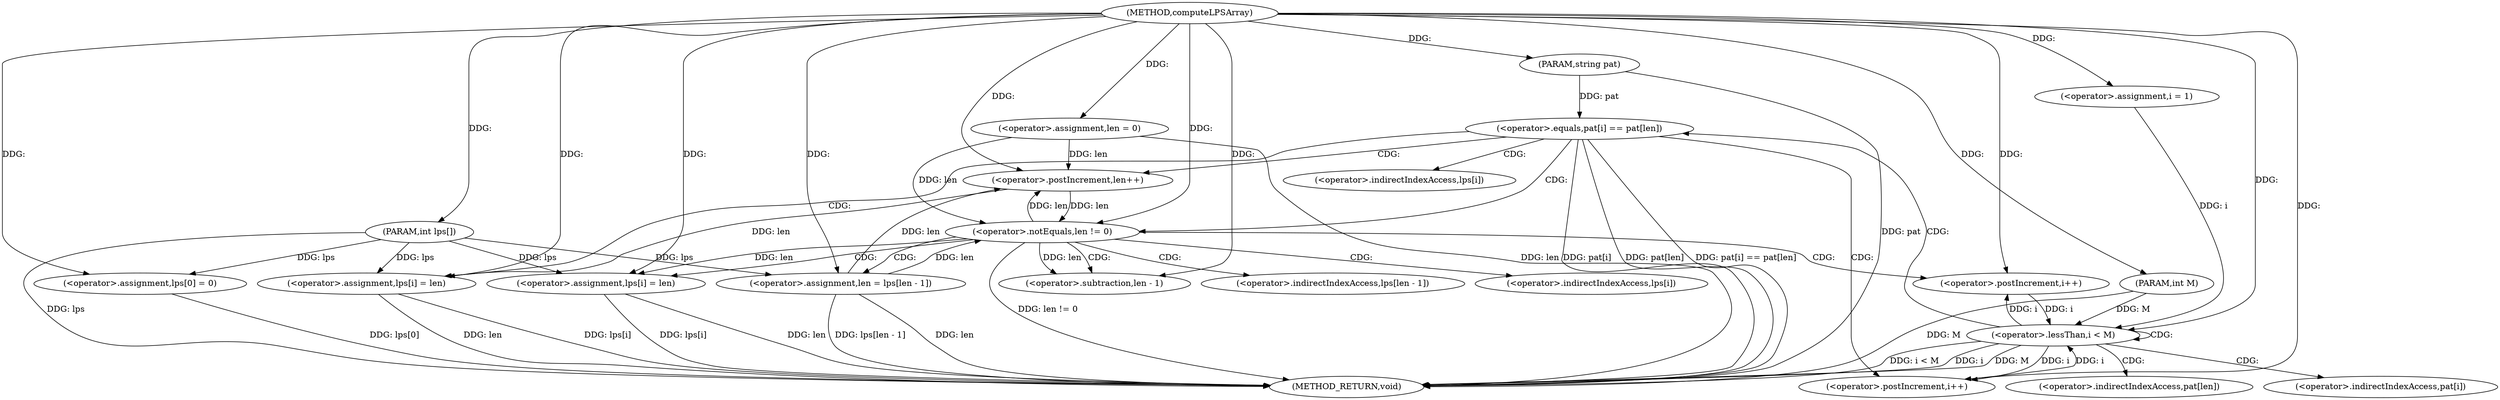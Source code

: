 digraph "computeLPSArray" {  
"1000461" [label = "(METHOD,computeLPSArray)" ]
"1000525" [label = "(METHOD_RETURN,void)" ]
"1000462" [label = "(PARAM,string pat)" ]
"1000463" [label = "(PARAM,int M)" ]
"1000464" [label = "(PARAM,int lps[])" ]
"1000467" [label = "(<operator>.assignment,len = 0)" ]
"1000471" [label = "(<operator>.assignment,i = 1)" ]
"1000474" [label = "(<operator>.assignment,lps[0] = 0)" ]
"1000480" [label = "(<operator>.lessThan,i < M)" ]
"1000485" [label = "(<operator>.equals,pat[i] == pat[len])" ]
"1000493" [label = "(<operator>.postIncrement,len++)" ]
"1000495" [label = "(<operator>.assignment,lps[i] = len)" ]
"1000500" [label = "(<operator>.postIncrement,i++)" ]
"1000505" [label = "(<operator>.notEquals,len != 0)" ]
"1000509" [label = "(<operator>.assignment,len = lps[len - 1])" ]
"1000518" [label = "(<operator>.assignment,lps[i] = len)" ]
"1000523" [label = "(<operator>.postIncrement,i++)" ]
"1000513" [label = "(<operator>.subtraction,len - 1)" ]
"1000486" [label = "(<operator>.indirectIndexAccess,pat[i])" ]
"1000489" [label = "(<operator>.indirectIndexAccess,pat[len])" ]
"1000496" [label = "(<operator>.indirectIndexAccess,lps[i])" ]
"1000511" [label = "(<operator>.indirectIndexAccess,lps[len - 1])" ]
"1000519" [label = "(<operator>.indirectIndexAccess,lps[i])" ]
  "1000462" -> "1000525"  [ label = "DDG: pat"] 
  "1000463" -> "1000525"  [ label = "DDG: M"] 
  "1000464" -> "1000525"  [ label = "DDG: lps"] 
  "1000467" -> "1000525"  [ label = "DDG: len"] 
  "1000474" -> "1000525"  [ label = "DDG: lps[0]"] 
  "1000480" -> "1000525"  [ label = "DDG: i"] 
  "1000480" -> "1000525"  [ label = "DDG: M"] 
  "1000480" -> "1000525"  [ label = "DDG: i < M"] 
  "1000485" -> "1000525"  [ label = "DDG: pat[i]"] 
  "1000485" -> "1000525"  [ label = "DDG: pat[len]"] 
  "1000485" -> "1000525"  [ label = "DDG: pat[i] == pat[len]"] 
  "1000505" -> "1000525"  [ label = "DDG: len != 0"] 
  "1000518" -> "1000525"  [ label = "DDG: lps[i]"] 
  "1000518" -> "1000525"  [ label = "DDG: len"] 
  "1000509" -> "1000525"  [ label = "DDG: len"] 
  "1000509" -> "1000525"  [ label = "DDG: lps[len - 1]"] 
  "1000495" -> "1000525"  [ label = "DDG: lps[i]"] 
  "1000495" -> "1000525"  [ label = "DDG: len"] 
  "1000461" -> "1000462"  [ label = "DDG: "] 
  "1000461" -> "1000463"  [ label = "DDG: "] 
  "1000461" -> "1000464"  [ label = "DDG: "] 
  "1000461" -> "1000467"  [ label = "DDG: "] 
  "1000461" -> "1000471"  [ label = "DDG: "] 
  "1000461" -> "1000474"  [ label = "DDG: "] 
  "1000464" -> "1000474"  [ label = "DDG: lps"] 
  "1000471" -> "1000480"  [ label = "DDG: i"] 
  "1000523" -> "1000480"  [ label = "DDG: i"] 
  "1000500" -> "1000480"  [ label = "DDG: i"] 
  "1000461" -> "1000480"  [ label = "DDG: "] 
  "1000463" -> "1000480"  [ label = "DDG: M"] 
  "1000462" -> "1000485"  [ label = "DDG: pat"] 
  "1000493" -> "1000495"  [ label = "DDG: len"] 
  "1000461" -> "1000495"  [ label = "DDG: "] 
  "1000467" -> "1000493"  [ label = "DDG: len"] 
  "1000509" -> "1000493"  [ label = "DDG: len"] 
  "1000461" -> "1000493"  [ label = "DDG: "] 
  "1000505" -> "1000493"  [ label = "DDG: len"] 
  "1000464" -> "1000495"  [ label = "DDG: lps"] 
  "1000480" -> "1000500"  [ label = "DDG: i"] 
  "1000461" -> "1000500"  [ label = "DDG: "] 
  "1000467" -> "1000505"  [ label = "DDG: len"] 
  "1000509" -> "1000505"  [ label = "DDG: len"] 
  "1000461" -> "1000505"  [ label = "DDG: "] 
  "1000493" -> "1000505"  [ label = "DDG: len"] 
  "1000464" -> "1000509"  [ label = "DDG: lps"] 
  "1000461" -> "1000509"  [ label = "DDG: "] 
  "1000505" -> "1000518"  [ label = "DDG: len"] 
  "1000461" -> "1000518"  [ label = "DDG: "] 
  "1000464" -> "1000518"  [ label = "DDG: lps"] 
  "1000480" -> "1000523"  [ label = "DDG: i"] 
  "1000461" -> "1000523"  [ label = "DDG: "] 
  "1000505" -> "1000513"  [ label = "DDG: len"] 
  "1000461" -> "1000513"  [ label = "DDG: "] 
  "1000480" -> "1000485"  [ label = "CDG: "] 
  "1000480" -> "1000486"  [ label = "CDG: "] 
  "1000480" -> "1000489"  [ label = "CDG: "] 
  "1000480" -> "1000480"  [ label = "CDG: "] 
  "1000485" -> "1000495"  [ label = "CDG: "] 
  "1000485" -> "1000493"  [ label = "CDG: "] 
  "1000485" -> "1000505"  [ label = "CDG: "] 
  "1000485" -> "1000496"  [ label = "CDG: "] 
  "1000485" -> "1000500"  [ label = "CDG: "] 
  "1000505" -> "1000518"  [ label = "CDG: "] 
  "1000505" -> "1000523"  [ label = "CDG: "] 
  "1000505" -> "1000519"  [ label = "CDG: "] 
  "1000505" -> "1000509"  [ label = "CDG: "] 
  "1000505" -> "1000511"  [ label = "CDG: "] 
  "1000505" -> "1000513"  [ label = "CDG: "] 
}
